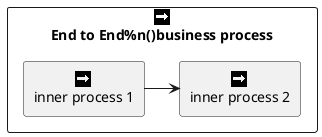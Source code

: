 {
  "sha1": "pgdpkxjjoy2jl2t3rkv1pi62i1xdxcn",
  "insertion": {
    "when": "2024-06-04T17:28:41.164Z",
    "user": "plantuml@gmail.com"
  }
}
@startuml
sprite $businessProcess [16x16/16] {
    FFFFFFFFFFFFFFFF
    FFFFFFFFFFFFFFFF
    FFFFFFFFFFFFFFFF
    FFFFFFFFFFFFFFFF
    FFFFFFFFFF0FFFFF
    FFFFFFFFFF00FFFF
    FF00000000000FFF
    FF000000000000FF
    FF00000000000FFF
    FFFFFFFFFF00FFFF
    FFFFFFFFFF0FFFFF
    FFFFFFFFFFFFFFFF
    FFFFFFFFFFFFFFFF
    FFFFFFFFFFFFFFFF
    FFFFFFFFFFFFFFFF
    FFFFFFFFFFFFFFFF
}

rectangle "End to End%n()business process" <<$businessProcess >> {
    rectangle "inner process 1" <<$businessProcess >> as src
    rectangle "inner process 2" <<$businessProcess >> as tgt
	src -> tgt
}
@enduml
